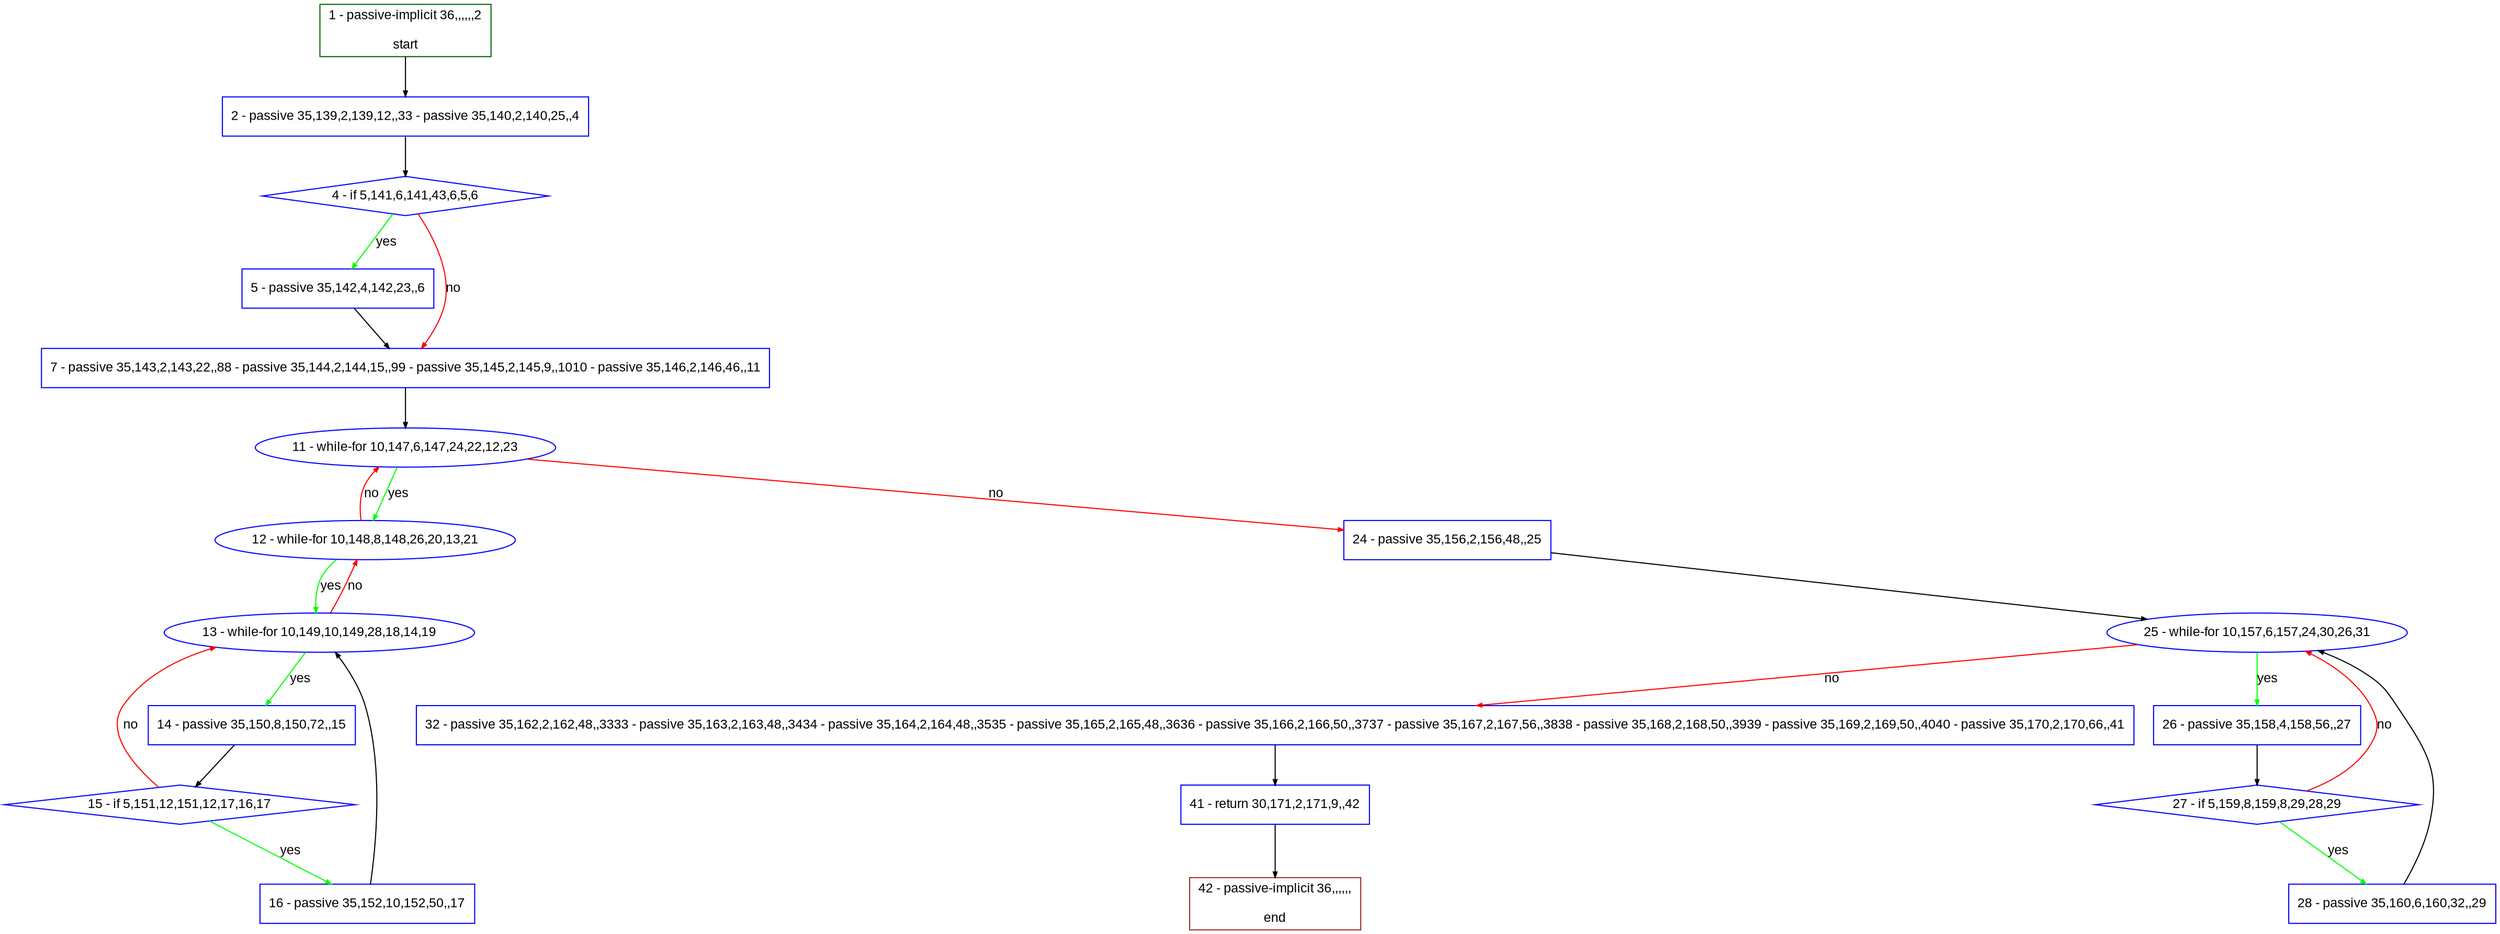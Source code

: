digraph "" {
  graph [pack="true", label="", fontsize="12", packmode="clust", fontname="Arial", fillcolor="#FFFFCC", bgcolor="white", style="rounded,filled", compound="true"];
  node [node_initialized="no", label="", color="grey", fontsize="12", fillcolor="white", fontname="Arial", style="filled", shape="rectangle", compound="true", fixedsize="false"];
  edge [fontcolor="black", arrowhead="normal", arrowtail="none", arrowsize="0.5", ltail="", label="", color="black", fontsize="12", lhead="", fontname="Arial", dir="forward", compound="true"];
  __N1 [label="2 - passive 35,139,2,139,12,,33 - passive 35,140,2,140,25,,4", color="#0000ff", fillcolor="#ffffff", style="filled", shape="box"];
  __N2 [label="1 - passive-implicit 36,,,,,,2\n\nstart", color="#006400", fillcolor="#ffffff", style="filled", shape="box"];
  __N3 [label="4 - if 5,141,6,141,43,6,5,6", color="#0000ff", fillcolor="#ffffff", style="filled", shape="diamond"];
  __N4 [label="5 - passive 35,142,4,142,23,,6", color="#0000ff", fillcolor="#ffffff", style="filled", shape="box"];
  __N5 [label="7 - passive 35,143,2,143,22,,88 - passive 35,144,2,144,15,,99 - passive 35,145,2,145,9,,1010 - passive 35,146,2,146,46,,11", color="#0000ff", fillcolor="#ffffff", style="filled", shape="box"];
  __N6 [label="11 - while-for 10,147,6,147,24,22,12,23", color="#0000ff", fillcolor="#ffffff", style="filled", shape="oval"];
  __N7 [label="12 - while-for 10,148,8,148,26,20,13,21", color="#0000ff", fillcolor="#ffffff", style="filled", shape="oval"];
  __N8 [label="24 - passive 35,156,2,156,48,,25", color="#0000ff", fillcolor="#ffffff", style="filled", shape="box"];
  __N9 [label="13 - while-for 10,149,10,149,28,18,14,19", color="#0000ff", fillcolor="#ffffff", style="filled", shape="oval"];
  __N10 [label="14 - passive 35,150,8,150,72,,15", color="#0000ff", fillcolor="#ffffff", style="filled", shape="box"];
  __N11 [label="15 - if 5,151,12,151,12,17,16,17", color="#0000ff", fillcolor="#ffffff", style="filled", shape="diamond"];
  __N12 [label="16 - passive 35,152,10,152,50,,17", color="#0000ff", fillcolor="#ffffff", style="filled", shape="box"];
  __N13 [label="25 - while-for 10,157,6,157,24,30,26,31", color="#0000ff", fillcolor="#ffffff", style="filled", shape="oval"];
  __N14 [label="26 - passive 35,158,4,158,56,,27", color="#0000ff", fillcolor="#ffffff", style="filled", shape="box"];
  __N15 [label="32 - passive 35,162,2,162,48,,3333 - passive 35,163,2,163,48,,3434 - passive 35,164,2,164,48,,3535 - passive 35,165,2,165,48,,3636 - passive 35,166,2,166,50,,3737 - passive 35,167,2,167,56,,3838 - passive 35,168,2,168,50,,3939 - passive 35,169,2,169,50,,4040 - passive 35,170,2,170,66,,41", color="#0000ff", fillcolor="#ffffff", style="filled", shape="box"];
  __N16 [label="27 - if 5,159,8,159,8,29,28,29", color="#0000ff", fillcolor="#ffffff", style="filled", shape="diamond"];
  __N17 [label="28 - passive 35,160,6,160,32,,29", color="#0000ff", fillcolor="#ffffff", style="filled", shape="box"];
  __N18 [label="41 - return 30,171,2,171,9,,42", color="#0000ff", fillcolor="#ffffff", style="filled", shape="box"];
  __N19 [label="42 - passive-implicit 36,,,,,,\n\nend", color="#a52a2a", fillcolor="#ffffff", style="filled", shape="box"];
  __N2 -> __N1 [arrowhead="normal", arrowtail="none", color="#000000", label="", dir="forward"];
  __N1 -> __N3 [arrowhead="normal", arrowtail="none", color="#000000", label="", dir="forward"];
  __N3 -> __N4 [arrowhead="normal", arrowtail="none", color="#00ff00", label="yes", dir="forward"];
  __N3 -> __N5 [arrowhead="normal", arrowtail="none", color="#ff0000", label="no", dir="forward"];
  __N4 -> __N5 [arrowhead="normal", arrowtail="none", color="#000000", label="", dir="forward"];
  __N5 -> __N6 [arrowhead="normal", arrowtail="none", color="#000000", label="", dir="forward"];
  __N6 -> __N7 [arrowhead="normal", arrowtail="none", color="#00ff00", label="yes", dir="forward"];
  __N7 -> __N6 [arrowhead="normal", arrowtail="none", color="#ff0000", label="no", dir="forward"];
  __N6 -> __N8 [arrowhead="normal", arrowtail="none", color="#ff0000", label="no", dir="forward"];
  __N7 -> __N9 [arrowhead="normal", arrowtail="none", color="#00ff00", label="yes", dir="forward"];
  __N9 -> __N7 [arrowhead="normal", arrowtail="none", color="#ff0000", label="no", dir="forward"];
  __N9 -> __N10 [arrowhead="normal", arrowtail="none", color="#00ff00", label="yes", dir="forward"];
  __N10 -> __N11 [arrowhead="normal", arrowtail="none", color="#000000", label="", dir="forward"];
  __N11 -> __N9 [arrowhead="normal", arrowtail="none", color="#ff0000", label="no", dir="forward"];
  __N11 -> __N12 [arrowhead="normal", arrowtail="none", color="#00ff00", label="yes", dir="forward"];
  __N12 -> __N9 [arrowhead="normal", arrowtail="none", color="#000000", label="", dir="forward"];
  __N8 -> __N13 [arrowhead="normal", arrowtail="none", color="#000000", label="", dir="forward"];
  __N13 -> __N14 [arrowhead="normal", arrowtail="none", color="#00ff00", label="yes", dir="forward"];
  __N13 -> __N15 [arrowhead="normal", arrowtail="none", color="#ff0000", label="no", dir="forward"];
  __N14 -> __N16 [arrowhead="normal", arrowtail="none", color="#000000", label="", dir="forward"];
  __N16 -> __N13 [arrowhead="normal", arrowtail="none", color="#ff0000", label="no", dir="forward"];
  __N16 -> __N17 [arrowhead="normal", arrowtail="none", color="#00ff00", label="yes", dir="forward"];
  __N17 -> __N13 [arrowhead="normal", arrowtail="none", color="#000000", label="", dir="forward"];
  __N15 -> __N18 [arrowhead="normal", arrowtail="none", color="#000000", label="", dir="forward"];
  __N18 -> __N19 [arrowhead="normal", arrowtail="none", color="#000000", label="", dir="forward"];
}
